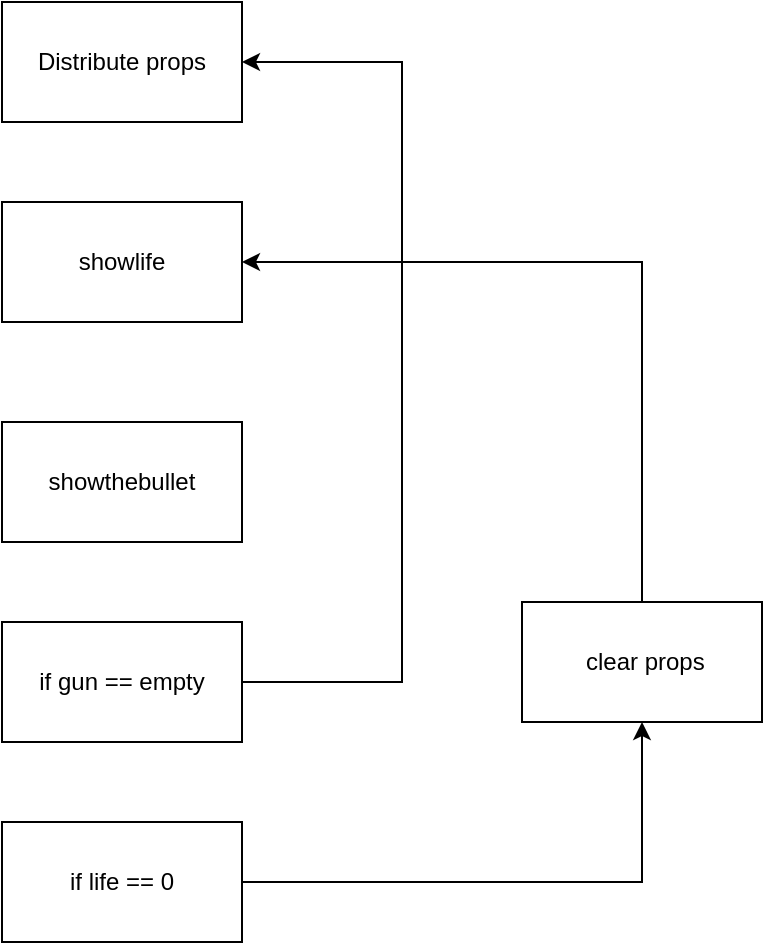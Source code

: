 <mxfile version="24.7.17">
  <diagram name="第 1 页" id="aaTgWv2v_UCWCA-_4jYD">
    <mxGraphModel dx="672" dy="501" grid="1" gridSize="10" guides="1" tooltips="1" connect="1" arrows="1" fold="1" page="1" pageScale="1" pageWidth="827" pageHeight="1169" math="0" shadow="0">
      <root>
        <mxCell id="0" />
        <mxCell id="1" parent="0" />
        <mxCell id="dVdPsYIX1SMJ5p1b17vx-1" value="showlife" style="rounded=0;whiteSpace=wrap;html=1;" vertex="1" parent="1">
          <mxGeometry x="240" y="260" width="120" height="60" as="geometry" />
        </mxCell>
        <mxCell id="dVdPsYIX1SMJ5p1b17vx-2" value="showthebullet" style="rounded=0;whiteSpace=wrap;html=1;" vertex="1" parent="1">
          <mxGeometry x="240" y="370" width="120" height="60" as="geometry" />
        </mxCell>
        <mxCell id="dVdPsYIX1SMJ5p1b17vx-3" value="Distribute props" style="rounded=0;whiteSpace=wrap;html=1;" vertex="1" parent="1">
          <mxGeometry x="240" y="160" width="120" height="60" as="geometry" />
        </mxCell>
        <mxCell id="dVdPsYIX1SMJ5p1b17vx-5" style="edgeStyle=orthogonalEdgeStyle;rounded=0;orthogonalLoop=1;jettySize=auto;html=1;exitX=1;exitY=0.5;exitDx=0;exitDy=0;entryX=1;entryY=0.5;entryDx=0;entryDy=0;" edge="1" parent="1" source="dVdPsYIX1SMJ5p1b17vx-4" target="dVdPsYIX1SMJ5p1b17vx-3">
          <mxGeometry relative="1" as="geometry">
            <Array as="points">
              <mxPoint x="440" y="500" />
              <mxPoint x="440" y="190" />
            </Array>
          </mxGeometry>
        </mxCell>
        <mxCell id="dVdPsYIX1SMJ5p1b17vx-4" value="if gun == empty" style="rounded=0;whiteSpace=wrap;html=1;" vertex="1" parent="1">
          <mxGeometry x="240" y="470" width="120" height="60" as="geometry" />
        </mxCell>
        <mxCell id="dVdPsYIX1SMJ5p1b17vx-9" style="edgeStyle=orthogonalEdgeStyle;rounded=0;orthogonalLoop=1;jettySize=auto;html=1;exitX=1;exitY=0.5;exitDx=0;exitDy=0;entryX=0.5;entryY=1;entryDx=0;entryDy=0;" edge="1" parent="1" source="dVdPsYIX1SMJ5p1b17vx-6" target="dVdPsYIX1SMJ5p1b17vx-8">
          <mxGeometry relative="1" as="geometry" />
        </mxCell>
        <mxCell id="dVdPsYIX1SMJ5p1b17vx-6" value="if life == 0" style="rounded=0;whiteSpace=wrap;html=1;" vertex="1" parent="1">
          <mxGeometry x="240" y="570" width="120" height="60" as="geometry" />
        </mxCell>
        <mxCell id="dVdPsYIX1SMJ5p1b17vx-10" style="edgeStyle=orthogonalEdgeStyle;rounded=0;orthogonalLoop=1;jettySize=auto;html=1;exitX=0.5;exitY=0;exitDx=0;exitDy=0;entryX=1;entryY=0.5;entryDx=0;entryDy=0;" edge="1" parent="1" source="dVdPsYIX1SMJ5p1b17vx-8" target="dVdPsYIX1SMJ5p1b17vx-1">
          <mxGeometry relative="1" as="geometry" />
        </mxCell>
        <mxCell id="dVdPsYIX1SMJ5p1b17vx-8" value="&amp;nbsp;clear props" style="rounded=0;whiteSpace=wrap;html=1;" vertex="1" parent="1">
          <mxGeometry x="500" y="460" width="120" height="60" as="geometry" />
        </mxCell>
      </root>
    </mxGraphModel>
  </diagram>
</mxfile>
